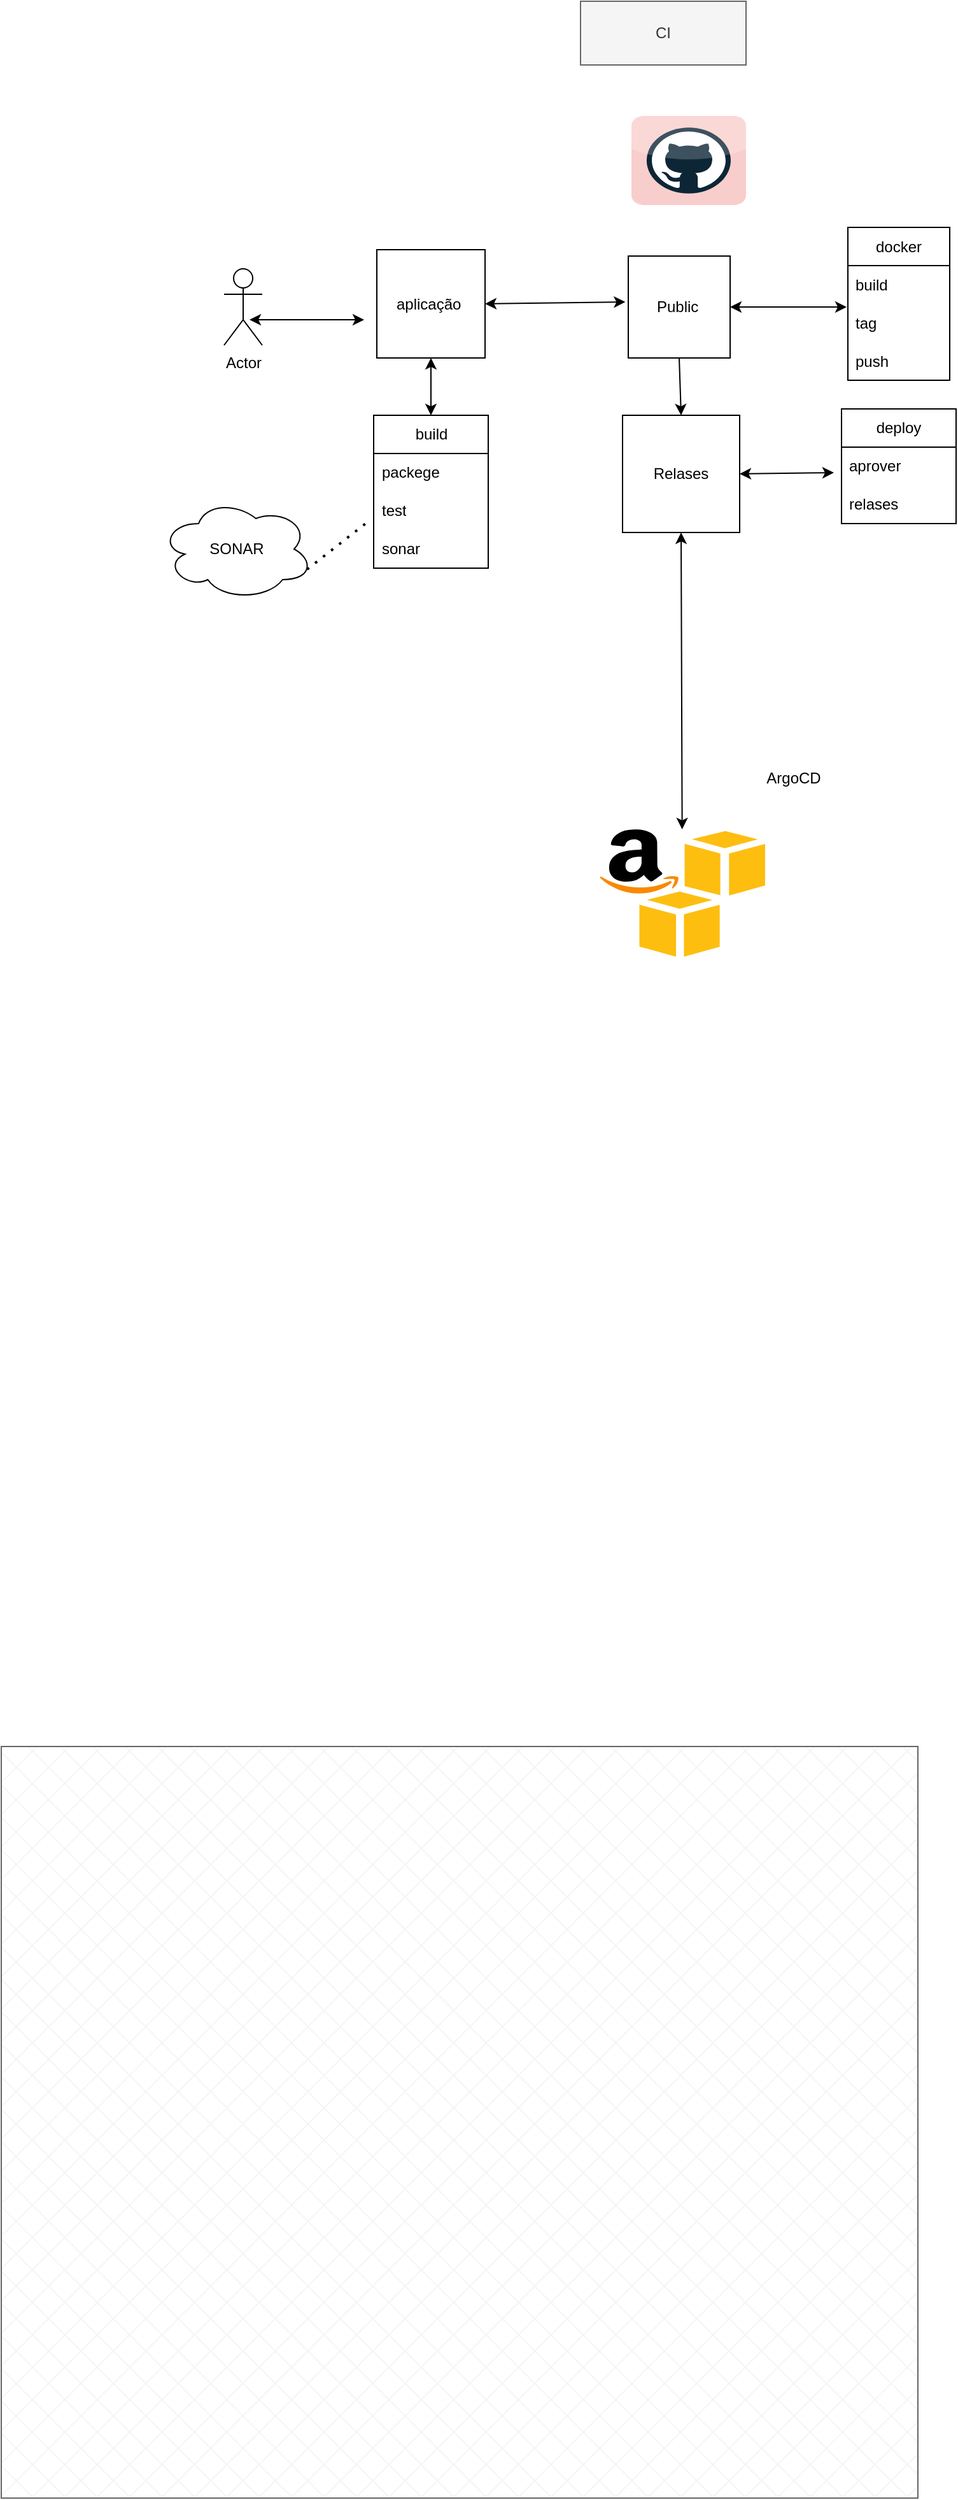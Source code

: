 <mxfile version="24.5.3" type="github">
  <diagram name="Page-1" id="YS6_nHezA7McZxDieweo">
    <mxGraphModel dx="2284" dy="820" grid="1" gridSize="10" guides="1" tooltips="1" connect="1" arrows="1" fold="1" page="1" pageScale="1" pageWidth="850" pageHeight="1100" math="0" shadow="0">
      <root>
        <mxCell id="0" />
        <mxCell id="1" parent="0" />
        <mxCell id="MzTdHwhMegrAW5zrQK32-1" value="Actor" style="shape=umlActor;verticalLabelPosition=bottom;verticalAlign=top;html=1;outlineConnect=0;" parent="1" vertex="1">
          <mxGeometry x="60" y="270" width="30" height="60" as="geometry" />
        </mxCell>
        <mxCell id="MzTdHwhMegrAW5zrQK32-2" value="" style="endArrow=classic;startArrow=classic;html=1;rounded=0;" parent="1" edge="1">
          <mxGeometry width="50" height="50" relative="1" as="geometry">
            <mxPoint x="80" y="310" as="sourcePoint" />
            <mxPoint x="170" y="310" as="targetPoint" />
          </mxGeometry>
        </mxCell>
        <mxCell id="MzTdHwhMegrAW5zrQK32-3" value="" style="dashed=0;outlineConnect=0;html=1;align=center;labelPosition=center;verticalLabelPosition=bottom;verticalAlign=top;shape=mxgraph.webicons.github;fillColor=#f8cecc;strokeColor=#b85450;" parent="1" vertex="1">
          <mxGeometry x="380" y="150" width="90" height="70" as="geometry" />
        </mxCell>
        <mxCell id="MzTdHwhMegrAW5zrQK32-5" value="aplicação&amp;nbsp;" style="whiteSpace=wrap;html=1;aspect=fixed;" parent="1" vertex="1">
          <mxGeometry x="180" y="255" width="85" height="85" as="geometry" />
        </mxCell>
        <mxCell id="MzTdHwhMegrAW5zrQK32-7" value="Public&amp;nbsp;" style="whiteSpace=wrap;html=1;aspect=fixed;" parent="1" vertex="1">
          <mxGeometry x="377.5" y="260" width="80" height="80" as="geometry" />
        </mxCell>
        <mxCell id="MzTdHwhMegrAW5zrQK32-8" value="Relases" style="whiteSpace=wrap;html=1;aspect=fixed;" parent="1" vertex="1">
          <mxGeometry x="373" y="385" width="92" height="92" as="geometry" />
        </mxCell>
        <mxCell id="MzTdHwhMegrAW5zrQK32-10" value="" style="endArrow=classic;startArrow=classic;html=1;rounded=0;entryX=-0.029;entryY=0.45;entryDx=0;entryDy=0;entryPerimeter=0;exitX=1;exitY=0.5;exitDx=0;exitDy=0;" parent="1" target="MzTdHwhMegrAW5zrQK32-7" edge="1" source="MzTdHwhMegrAW5zrQK32-5">
          <mxGeometry width="50" height="50" relative="1" as="geometry">
            <mxPoint x="310" y="310" as="sourcePoint" />
            <mxPoint x="360" y="260" as="targetPoint" />
          </mxGeometry>
        </mxCell>
        <mxCell id="MzTdHwhMegrAW5zrQK32-12" value="" style="endArrow=classic;html=1;rounded=0;exitX=0.5;exitY=1;exitDx=0;exitDy=0;entryX=0.5;entryY=0;entryDx=0;entryDy=0;" parent="1" source="MzTdHwhMegrAW5zrQK32-7" target="MzTdHwhMegrAW5zrQK32-8" edge="1">
          <mxGeometry width="50" height="50" relative="1" as="geometry">
            <mxPoint x="120" y="510" as="sourcePoint" />
            <mxPoint x="170" y="460" as="targetPoint" />
          </mxGeometry>
        </mxCell>
        <mxCell id="MzTdHwhMegrAW5zrQK32-14" value="" style="dashed=0;outlineConnect=0;html=1;align=center;labelPosition=center;verticalLabelPosition=bottom;verticalAlign=top;shape=mxgraph.weblogos.aws_s3" parent="1" vertex="1">
          <mxGeometry x="355" y="710" width="130" height="100" as="geometry" />
        </mxCell>
        <mxCell id="MzTdHwhMegrAW5zrQK32-16" value="" style="endArrow=classic;startArrow=classic;html=1;rounded=0;entryX=0.5;entryY=1;entryDx=0;entryDy=0;" parent="1" source="MzTdHwhMegrAW5zrQK32-14" target="MzTdHwhMegrAW5zrQK32-8" edge="1">
          <mxGeometry width="50" height="50" relative="1" as="geometry">
            <mxPoint x="400" y="690" as="sourcePoint" />
            <mxPoint x="450" y="640" as="targetPoint" />
          </mxGeometry>
        </mxCell>
        <mxCell id="MzTdHwhMegrAW5zrQK32-17" value="" style="shape=parallelogram;perimeter=parallelogramPerimeter;whiteSpace=wrap;html=1;fixedSize=1;rounded=0;shadow=0;fillStyle=cross-hatch;size=-170;fillColor=#f5f5f5;fontColor=#333333;strokeColor=#666666;" parent="1" vertex="1">
          <mxGeometry x="-115" y="1430" width="720" height="590" as="geometry" />
        </mxCell>
        <mxCell id="MzTdHwhMegrAW5zrQK32-18" value="deploy" style="swimlane;fontStyle=0;childLayout=stackLayout;horizontal=1;startSize=30;horizontalStack=0;resizeParent=1;resizeParentMax=0;resizeLast=0;collapsible=1;marginBottom=0;whiteSpace=wrap;html=1;" parent="1" vertex="1">
          <mxGeometry x="545" y="380" width="90" height="90" as="geometry" />
        </mxCell>
        <mxCell id="MzTdHwhMegrAW5zrQK32-19" value="aprover" style="text;strokeColor=none;fillColor=none;align=left;verticalAlign=middle;spacingLeft=4;spacingRight=4;overflow=hidden;points=[[0,0.5],[1,0.5]];portConstraint=eastwest;rotatable=0;whiteSpace=wrap;html=1;" parent="MzTdHwhMegrAW5zrQK32-18" vertex="1">
          <mxGeometry y="30" width="90" height="30" as="geometry" />
        </mxCell>
        <mxCell id="MzTdHwhMegrAW5zrQK32-20" value="relases" style="text;strokeColor=none;fillColor=none;align=left;verticalAlign=middle;spacingLeft=4;spacingRight=4;overflow=hidden;points=[[0,0.5],[1,0.5]];portConstraint=eastwest;rotatable=0;whiteSpace=wrap;html=1;" parent="MzTdHwhMegrAW5zrQK32-18" vertex="1">
          <mxGeometry y="60" width="90" height="30" as="geometry" />
        </mxCell>
        <mxCell id="MzTdHwhMegrAW5zrQK32-24" value="" style="endArrow=classic;startArrow=classic;html=1;rounded=0;exitX=1;exitY=0.5;exitDx=0;exitDy=0;" parent="1" edge="1" source="MzTdHwhMegrAW5zrQK32-8">
          <mxGeometry width="50" height="50" relative="1" as="geometry">
            <mxPoint x="590" y="567.5" as="sourcePoint" />
            <mxPoint x="539" y="430" as="targetPoint" />
          </mxGeometry>
        </mxCell>
        <mxCell id="MzTdHwhMegrAW5zrQK32-26" value="build" style="swimlane;fontStyle=0;childLayout=stackLayout;horizontal=1;startSize=30;horizontalStack=0;resizeParent=1;resizeParentMax=0;resizeLast=0;collapsible=1;marginBottom=0;whiteSpace=wrap;html=1;" parent="1" vertex="1">
          <mxGeometry x="177.5" y="385" width="90" height="120" as="geometry" />
        </mxCell>
        <mxCell id="MzTdHwhMegrAW5zrQK32-27" value="packege" style="text;strokeColor=none;fillColor=none;align=left;verticalAlign=middle;spacingLeft=4;spacingRight=4;overflow=hidden;points=[[0,0.5],[1,0.5]];portConstraint=eastwest;rotatable=0;whiteSpace=wrap;html=1;" parent="MzTdHwhMegrAW5zrQK32-26" vertex="1">
          <mxGeometry y="30" width="90" height="30" as="geometry" />
        </mxCell>
        <mxCell id="MzTdHwhMegrAW5zrQK32-28" value="test" style="text;strokeColor=none;fillColor=none;align=left;verticalAlign=middle;spacingLeft=4;spacingRight=4;overflow=hidden;points=[[0,0.5],[1,0.5]];portConstraint=eastwest;rotatable=0;whiteSpace=wrap;html=1;" parent="MzTdHwhMegrAW5zrQK32-26" vertex="1">
          <mxGeometry y="60" width="90" height="30" as="geometry" />
        </mxCell>
        <mxCell id="MzTdHwhMegrAW5zrQK32-29" value="sonar" style="text;strokeColor=none;fillColor=none;align=left;verticalAlign=middle;spacingLeft=4;spacingRight=4;overflow=hidden;points=[[0,0.5],[1,0.5]];portConstraint=eastwest;rotatable=0;whiteSpace=wrap;html=1;" parent="MzTdHwhMegrAW5zrQK32-26" vertex="1">
          <mxGeometry y="90" width="90" height="30" as="geometry" />
        </mxCell>
        <mxCell id="MzTdHwhMegrAW5zrQK32-30" value="" style="endArrow=classic;startArrow=classic;html=1;rounded=0;entryX=0.5;entryY=1;entryDx=0;entryDy=0;" parent="1" edge="1" target="MzTdHwhMegrAW5zrQK32-5" source="MzTdHwhMegrAW5zrQK32-26">
          <mxGeometry width="50" height="50" relative="1" as="geometry">
            <mxPoint x="230" y="365" as="sourcePoint" />
            <mxPoint x="230" y="360" as="targetPoint" />
          </mxGeometry>
        </mxCell>
        <mxCell id="MzTdHwhMegrAW5zrQK32-31" value="docker" style="swimlane;fontStyle=0;childLayout=stackLayout;horizontal=1;startSize=30;horizontalStack=0;resizeParent=1;resizeParentMax=0;resizeLast=0;collapsible=1;marginBottom=0;whiteSpace=wrap;html=1;" parent="1" vertex="1">
          <mxGeometry x="550" y="237.5" width="80" height="120" as="geometry" />
        </mxCell>
        <mxCell id="MzTdHwhMegrAW5zrQK32-32" value="build" style="text;strokeColor=none;fillColor=none;align=left;verticalAlign=middle;spacingLeft=4;spacingRight=4;overflow=hidden;points=[[0,0.5],[1,0.5]];portConstraint=eastwest;rotatable=0;whiteSpace=wrap;html=1;" parent="MzTdHwhMegrAW5zrQK32-31" vertex="1">
          <mxGeometry y="30" width="80" height="30" as="geometry" />
        </mxCell>
        <mxCell id="MzTdHwhMegrAW5zrQK32-33" value="tag" style="text;strokeColor=none;fillColor=none;align=left;verticalAlign=middle;spacingLeft=4;spacingRight=4;overflow=hidden;points=[[0,0.5],[1,0.5]];portConstraint=eastwest;rotatable=0;whiteSpace=wrap;html=1;" parent="MzTdHwhMegrAW5zrQK32-31" vertex="1">
          <mxGeometry y="60" width="80" height="30" as="geometry" />
        </mxCell>
        <mxCell id="MzTdHwhMegrAW5zrQK32-34" value="push" style="text;strokeColor=none;fillColor=none;align=left;verticalAlign=middle;spacingLeft=4;spacingRight=4;overflow=hidden;points=[[0,0.5],[1,0.5]];portConstraint=eastwest;rotatable=0;whiteSpace=wrap;html=1;" parent="MzTdHwhMegrAW5zrQK32-31" vertex="1">
          <mxGeometry y="90" width="80" height="30" as="geometry" />
        </mxCell>
        <mxCell id="MzTdHwhMegrAW5zrQK32-35" value="" style="endArrow=classic;startArrow=classic;html=1;rounded=0;exitX=1;exitY=0.5;exitDx=0;exitDy=0;" parent="1" edge="1" source="MzTdHwhMegrAW5zrQK32-7">
          <mxGeometry width="50" height="50" relative="1" as="geometry">
            <mxPoint x="600" y="330" as="sourcePoint" />
            <mxPoint x="549" y="300" as="targetPoint" />
          </mxGeometry>
        </mxCell>
        <mxCell id="MzTdHwhMegrAW5zrQK32-36" value="CI" style="text;html=1;align=center;verticalAlign=middle;whiteSpace=wrap;rounded=0;fillColor=#f5f5f5;strokeColor=#666666;fontColor=#333333;" parent="1" vertex="1">
          <mxGeometry x="340" y="60" width="130" height="50" as="geometry" />
        </mxCell>
        <mxCell id="MzTdHwhMegrAW5zrQK32-38" value="" style="ellipse;shape=cloud;whiteSpace=wrap;html=1;strokeColor=default;align=center;verticalAlign=middle;fontFamily=Helvetica;fontSize=12;fontColor=default;fontStyle=0;fillColor=default;" parent="1" vertex="1">
          <mxGeometry x="10" y="450" width="120" height="80" as="geometry" />
        </mxCell>
        <mxCell id="MzTdHwhMegrAW5zrQK32-39" value="SONAR" style="text;html=1;align=center;verticalAlign=middle;whiteSpace=wrap;rounded=0;fontFamily=Helvetica;fontSize=12;fontColor=default;fontStyle=0;" parent="1" vertex="1">
          <mxGeometry x="40" y="475" width="60" height="30" as="geometry" />
        </mxCell>
        <mxCell id="MzTdHwhMegrAW5zrQK32-41" value="" style="endArrow=none;dashed=1;html=1;dashPattern=1 3;strokeWidth=2;rounded=0;fontFamily=Helvetica;fontSize=12;fontColor=default;fontStyle=0;entryX=-0.028;entryY=0.733;entryDx=0;entryDy=0;entryPerimeter=0;exitX=0.96;exitY=0.7;exitDx=0;exitDy=0;exitPerimeter=0;" parent="1" edge="1" target="MzTdHwhMegrAW5zrQK32-28" source="MzTdHwhMegrAW5zrQK32-38">
          <mxGeometry width="50" height="50" relative="1" as="geometry">
            <mxPoint x="190" y="600" as="sourcePoint" />
            <mxPoint x="190" y="600" as="targetPoint" />
            <Array as="points" />
          </mxGeometry>
        </mxCell>
        <mxCell id="MzTdHwhMegrAW5zrQK32-42" value="ArgoCD" style="text;html=1;align=center;verticalAlign=middle;whiteSpace=wrap;rounded=0;fontFamily=Helvetica;fontSize=12;fontColor=default;fontStyle=0;" parent="1" vertex="1">
          <mxGeometry x="440" y="640" width="135" height="60" as="geometry" />
        </mxCell>
      </root>
    </mxGraphModel>
  </diagram>
</mxfile>
